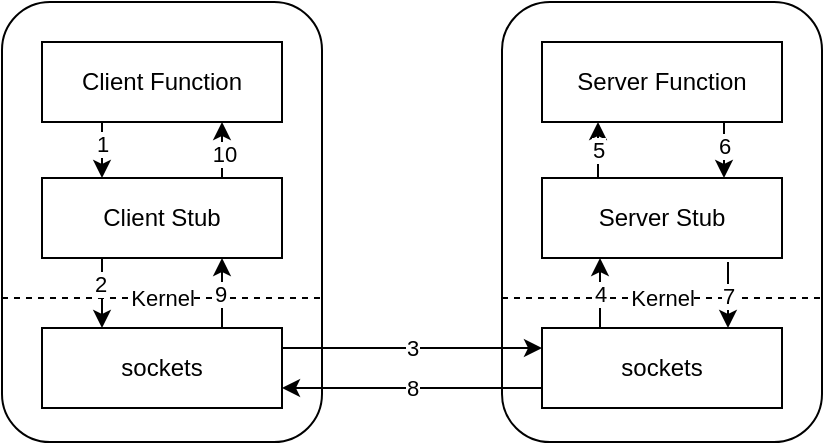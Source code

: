 <mxfile version="18.1.1" type="github"><diagram id="hzEAwRfSKZhIvilCKF2D" name="Page-1"><mxGraphModel dx="782" dy="428" grid="1" gridSize="10" guides="1" tooltips="1" connect="1" arrows="1" fold="1" page="1" pageScale="1" pageWidth="827" pageHeight="1169" math="0" shadow="0"><root><mxCell id="0"/><mxCell id="1" parent="0"/><mxCell id="ZKvzLZxg7eLcZTsnlfB9-11" value="" style="group" vertex="1" connectable="0" parent="1"><mxGeometry x="140" y="60" width="160.64" height="220" as="geometry"/></mxCell><mxCell id="ZKvzLZxg7eLcZTsnlfB9-2" value="" style="rounded=1;whiteSpace=wrap;html=1;" vertex="1" parent="ZKvzLZxg7eLcZTsnlfB9-11"><mxGeometry width="160" height="220" as="geometry"/></mxCell><mxCell id="ZKvzLZxg7eLcZTsnlfB9-3" value="Client Function" style="rounded=0;whiteSpace=wrap;html=1;" vertex="1" parent="ZKvzLZxg7eLcZTsnlfB9-11"><mxGeometry x="20" y="20" width="120" height="40" as="geometry"/></mxCell><mxCell id="ZKvzLZxg7eLcZTsnlfB9-4" value="Client Stub" style="rounded=0;whiteSpace=wrap;html=1;" vertex="1" parent="ZKvzLZxg7eLcZTsnlfB9-11"><mxGeometry x="20" y="88" width="120" height="40" as="geometry"/></mxCell><mxCell id="ZKvzLZxg7eLcZTsnlfB9-5" value="sockets" style="rounded=0;whiteSpace=wrap;html=1;" vertex="1" parent="ZKvzLZxg7eLcZTsnlfB9-11"><mxGeometry x="20" y="163" width="120" height="40" as="geometry"/></mxCell><mxCell id="ZKvzLZxg7eLcZTsnlfB9-6" value="Kernel" style="endArrow=none;dashed=1;html=1;rounded=0;entryX=1.004;entryY=0.682;entryDx=0;entryDy=0;entryPerimeter=0;" edge="1" parent="ZKvzLZxg7eLcZTsnlfB9-11"><mxGeometry width="50" height="50" relative="1" as="geometry"><mxPoint y="148" as="sourcePoint"/><mxPoint x="160.64" y="148.04" as="targetPoint"/></mxGeometry></mxCell><mxCell id="ZKvzLZxg7eLcZTsnlfB9-7" value="" style="endArrow=classic;html=1;rounded=0;exitX=0.25;exitY=1;exitDx=0;exitDy=0;entryX=0.25;entryY=0;entryDx=0;entryDy=0;" edge="1" parent="ZKvzLZxg7eLcZTsnlfB9-11" source="ZKvzLZxg7eLcZTsnlfB9-3" target="ZKvzLZxg7eLcZTsnlfB9-4"><mxGeometry width="50" height="50" relative="1" as="geometry"><mxPoint x="240" y="190" as="sourcePoint"/><mxPoint x="290" y="140" as="targetPoint"/></mxGeometry></mxCell><mxCell id="ZKvzLZxg7eLcZTsnlfB9-24" value="1" style="edgeLabel;html=1;align=center;verticalAlign=middle;resizable=0;points=[];" vertex="1" connectable="0" parent="ZKvzLZxg7eLcZTsnlfB9-7"><mxGeometry x="-0.262" relative="1" as="geometry"><mxPoint as="offset"/></mxGeometry></mxCell><mxCell id="ZKvzLZxg7eLcZTsnlfB9-8" value="" style="endArrow=classic;html=1;rounded=0;exitX=0.25;exitY=1;exitDx=0;exitDy=0;entryX=0.25;entryY=0;entryDx=0;entryDy=0;" edge="1" parent="ZKvzLZxg7eLcZTsnlfB9-11" target="ZKvzLZxg7eLcZTsnlfB9-5"><mxGeometry width="50" height="50" relative="1" as="geometry"><mxPoint x="50" y="128" as="sourcePoint"/><mxPoint x="50" y="160" as="targetPoint"/></mxGeometry></mxCell><mxCell id="ZKvzLZxg7eLcZTsnlfB9-25" value="2" style="edgeLabel;html=1;align=center;verticalAlign=middle;resizable=0;points=[];" vertex="1" connectable="0" parent="ZKvzLZxg7eLcZTsnlfB9-8"><mxGeometry x="-0.295" y="-1" relative="1" as="geometry"><mxPoint as="offset"/></mxGeometry></mxCell><mxCell id="ZKvzLZxg7eLcZTsnlfB9-9" value="" style="endArrow=classic;html=1;rounded=0;exitX=0.75;exitY=0;exitDx=0;exitDy=0;entryX=0.75;entryY=1;entryDx=0;entryDy=0;" edge="1" parent="ZKvzLZxg7eLcZTsnlfB9-11" source="ZKvzLZxg7eLcZTsnlfB9-5" target="ZKvzLZxg7eLcZTsnlfB9-4"><mxGeometry width="50" height="50" relative="1" as="geometry"><mxPoint x="240" y="190" as="sourcePoint"/><mxPoint x="290" y="140" as="targetPoint"/></mxGeometry></mxCell><mxCell id="ZKvzLZxg7eLcZTsnlfB9-30" value="9" style="edgeLabel;html=1;align=center;verticalAlign=middle;resizable=0;points=[];" vertex="1" connectable="0" parent="ZKvzLZxg7eLcZTsnlfB9-9"><mxGeometry x="0.009" y="1" relative="1" as="geometry"><mxPoint as="offset"/></mxGeometry></mxCell><mxCell id="ZKvzLZxg7eLcZTsnlfB9-10" value="" style="endArrow=classic;html=1;rounded=0;exitX=0.75;exitY=0;exitDx=0;exitDy=0;" edge="1" parent="ZKvzLZxg7eLcZTsnlfB9-11"><mxGeometry width="50" height="50" relative="1" as="geometry"><mxPoint x="110" y="88" as="sourcePoint"/><mxPoint x="110" y="60" as="targetPoint"/></mxGeometry></mxCell><mxCell id="ZKvzLZxg7eLcZTsnlfB9-31" value="10" style="edgeLabel;html=1;align=center;verticalAlign=middle;resizable=0;points=[];" vertex="1" connectable="0" parent="ZKvzLZxg7eLcZTsnlfB9-10"><mxGeometry x="-0.095" y="-1" relative="1" as="geometry"><mxPoint as="offset"/></mxGeometry></mxCell><mxCell id="ZKvzLZxg7eLcZTsnlfB9-12" value="" style="group" vertex="1" connectable="0" parent="1"><mxGeometry x="390" y="60" width="160.64" height="220" as="geometry"/></mxCell><mxCell id="ZKvzLZxg7eLcZTsnlfB9-13" value="" style="rounded=1;whiteSpace=wrap;html=1;" vertex="1" parent="ZKvzLZxg7eLcZTsnlfB9-12"><mxGeometry width="160" height="220" as="geometry"/></mxCell><mxCell id="ZKvzLZxg7eLcZTsnlfB9-14" value="Server Function" style="rounded=0;whiteSpace=wrap;html=1;" vertex="1" parent="ZKvzLZxg7eLcZTsnlfB9-12"><mxGeometry x="20" y="20" width="120" height="40" as="geometry"/></mxCell><mxCell id="ZKvzLZxg7eLcZTsnlfB9-15" value="Server Stub" style="rounded=0;whiteSpace=wrap;html=1;" vertex="1" parent="ZKvzLZxg7eLcZTsnlfB9-12"><mxGeometry x="20" y="88" width="120" height="40" as="geometry"/></mxCell><mxCell id="ZKvzLZxg7eLcZTsnlfB9-16" value="sockets" style="rounded=0;whiteSpace=wrap;html=1;" vertex="1" parent="ZKvzLZxg7eLcZTsnlfB9-12"><mxGeometry x="20" y="163" width="120" height="40" as="geometry"/></mxCell><mxCell id="ZKvzLZxg7eLcZTsnlfB9-17" value="Kernel" style="endArrow=none;dashed=1;html=1;rounded=0;entryX=1.004;entryY=0.682;entryDx=0;entryDy=0;entryPerimeter=0;" edge="1" parent="ZKvzLZxg7eLcZTsnlfB9-12"><mxGeometry width="50" height="50" relative="1" as="geometry"><mxPoint y="148" as="sourcePoint"/><mxPoint x="160.64" y="148.04" as="targetPoint"/></mxGeometry></mxCell><mxCell id="ZKvzLZxg7eLcZTsnlfB9-18" value="" style="endArrow=classic;html=1;rounded=0;exitX=0.25;exitY=1;exitDx=0;exitDy=0;entryX=0.25;entryY=0;entryDx=0;entryDy=0;" edge="1" parent="ZKvzLZxg7eLcZTsnlfB9-12"><mxGeometry width="50" height="50" relative="1" as="geometry"><mxPoint x="111" y="60" as="sourcePoint"/><mxPoint x="111" y="88" as="targetPoint"/></mxGeometry></mxCell><mxCell id="ZKvzLZxg7eLcZTsnlfB9-26" value="6" style="edgeLabel;html=1;align=center;verticalAlign=middle;resizable=0;points=[];" vertex="1" connectable="0" parent="ZKvzLZxg7eLcZTsnlfB9-18"><mxGeometry x="-0.191" relative="1" as="geometry"><mxPoint as="offset"/></mxGeometry></mxCell><mxCell id="ZKvzLZxg7eLcZTsnlfB9-20" value="4" style="endArrow=classic;html=1;rounded=0;exitX=0.75;exitY=0;exitDx=0;exitDy=0;entryX=0.75;entryY=1;entryDx=0;entryDy=0;" edge="1" parent="ZKvzLZxg7eLcZTsnlfB9-12"><mxGeometry width="50" height="50" relative="1" as="geometry"><mxPoint x="49" y="163" as="sourcePoint"/><mxPoint x="49" y="128" as="targetPoint"/></mxGeometry></mxCell><mxCell id="ZKvzLZxg7eLcZTsnlfB9-21" value="5" style="endArrow=classic;html=1;rounded=0;exitX=0.75;exitY=0;exitDx=0;exitDy=0;" edge="1" parent="ZKvzLZxg7eLcZTsnlfB9-12"><mxGeometry width="50" height="50" relative="1" as="geometry"><mxPoint x="48" y="88" as="sourcePoint"/><mxPoint x="48" y="60" as="targetPoint"/></mxGeometry></mxCell><mxCell id="ZKvzLZxg7eLcZTsnlfB9-28" value="7" style="endArrow=classic;html=1;rounded=0;" edge="1" parent="ZKvzLZxg7eLcZTsnlfB9-12"><mxGeometry width="50" height="50" relative="1" as="geometry"><mxPoint x="113" y="130" as="sourcePoint"/><mxPoint x="113" y="163" as="targetPoint"/></mxGeometry></mxCell><mxCell id="ZKvzLZxg7eLcZTsnlfB9-22" value="3" style="endArrow=classic;html=1;rounded=0;exitX=1;exitY=0.25;exitDx=0;exitDy=0;entryX=0;entryY=0.25;entryDx=0;entryDy=0;" edge="1" parent="1" source="ZKvzLZxg7eLcZTsnlfB9-5" target="ZKvzLZxg7eLcZTsnlfB9-16"><mxGeometry width="50" height="50" relative="1" as="geometry"><mxPoint x="310" y="235" as="sourcePoint"/><mxPoint x="310" y="200" as="targetPoint"/></mxGeometry></mxCell><mxCell id="ZKvzLZxg7eLcZTsnlfB9-23" value="8" style="endArrow=classic;html=1;rounded=0;entryX=1;entryY=0.75;entryDx=0;entryDy=0;exitX=0;exitY=0.75;exitDx=0;exitDy=0;" edge="1" parent="1" source="ZKvzLZxg7eLcZTsnlfB9-16" target="ZKvzLZxg7eLcZTsnlfB9-5"><mxGeometry width="50" height="50" relative="1" as="geometry"><mxPoint x="370" y="320" as="sourcePoint"/><mxPoint x="420" y="243" as="targetPoint"/></mxGeometry></mxCell></root></mxGraphModel></diagram></mxfile>